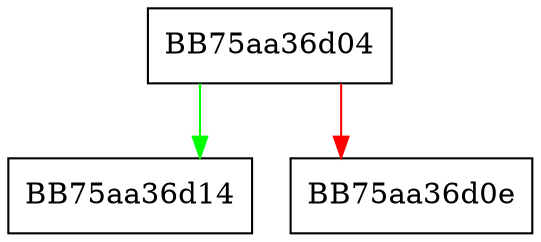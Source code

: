 digraph suffix {
  node [shape="box"];
  graph [splines=ortho];
  BB75aa36d04 -> BB75aa36d14 [color="green"];
  BB75aa36d04 -> BB75aa36d0e [color="red"];
}